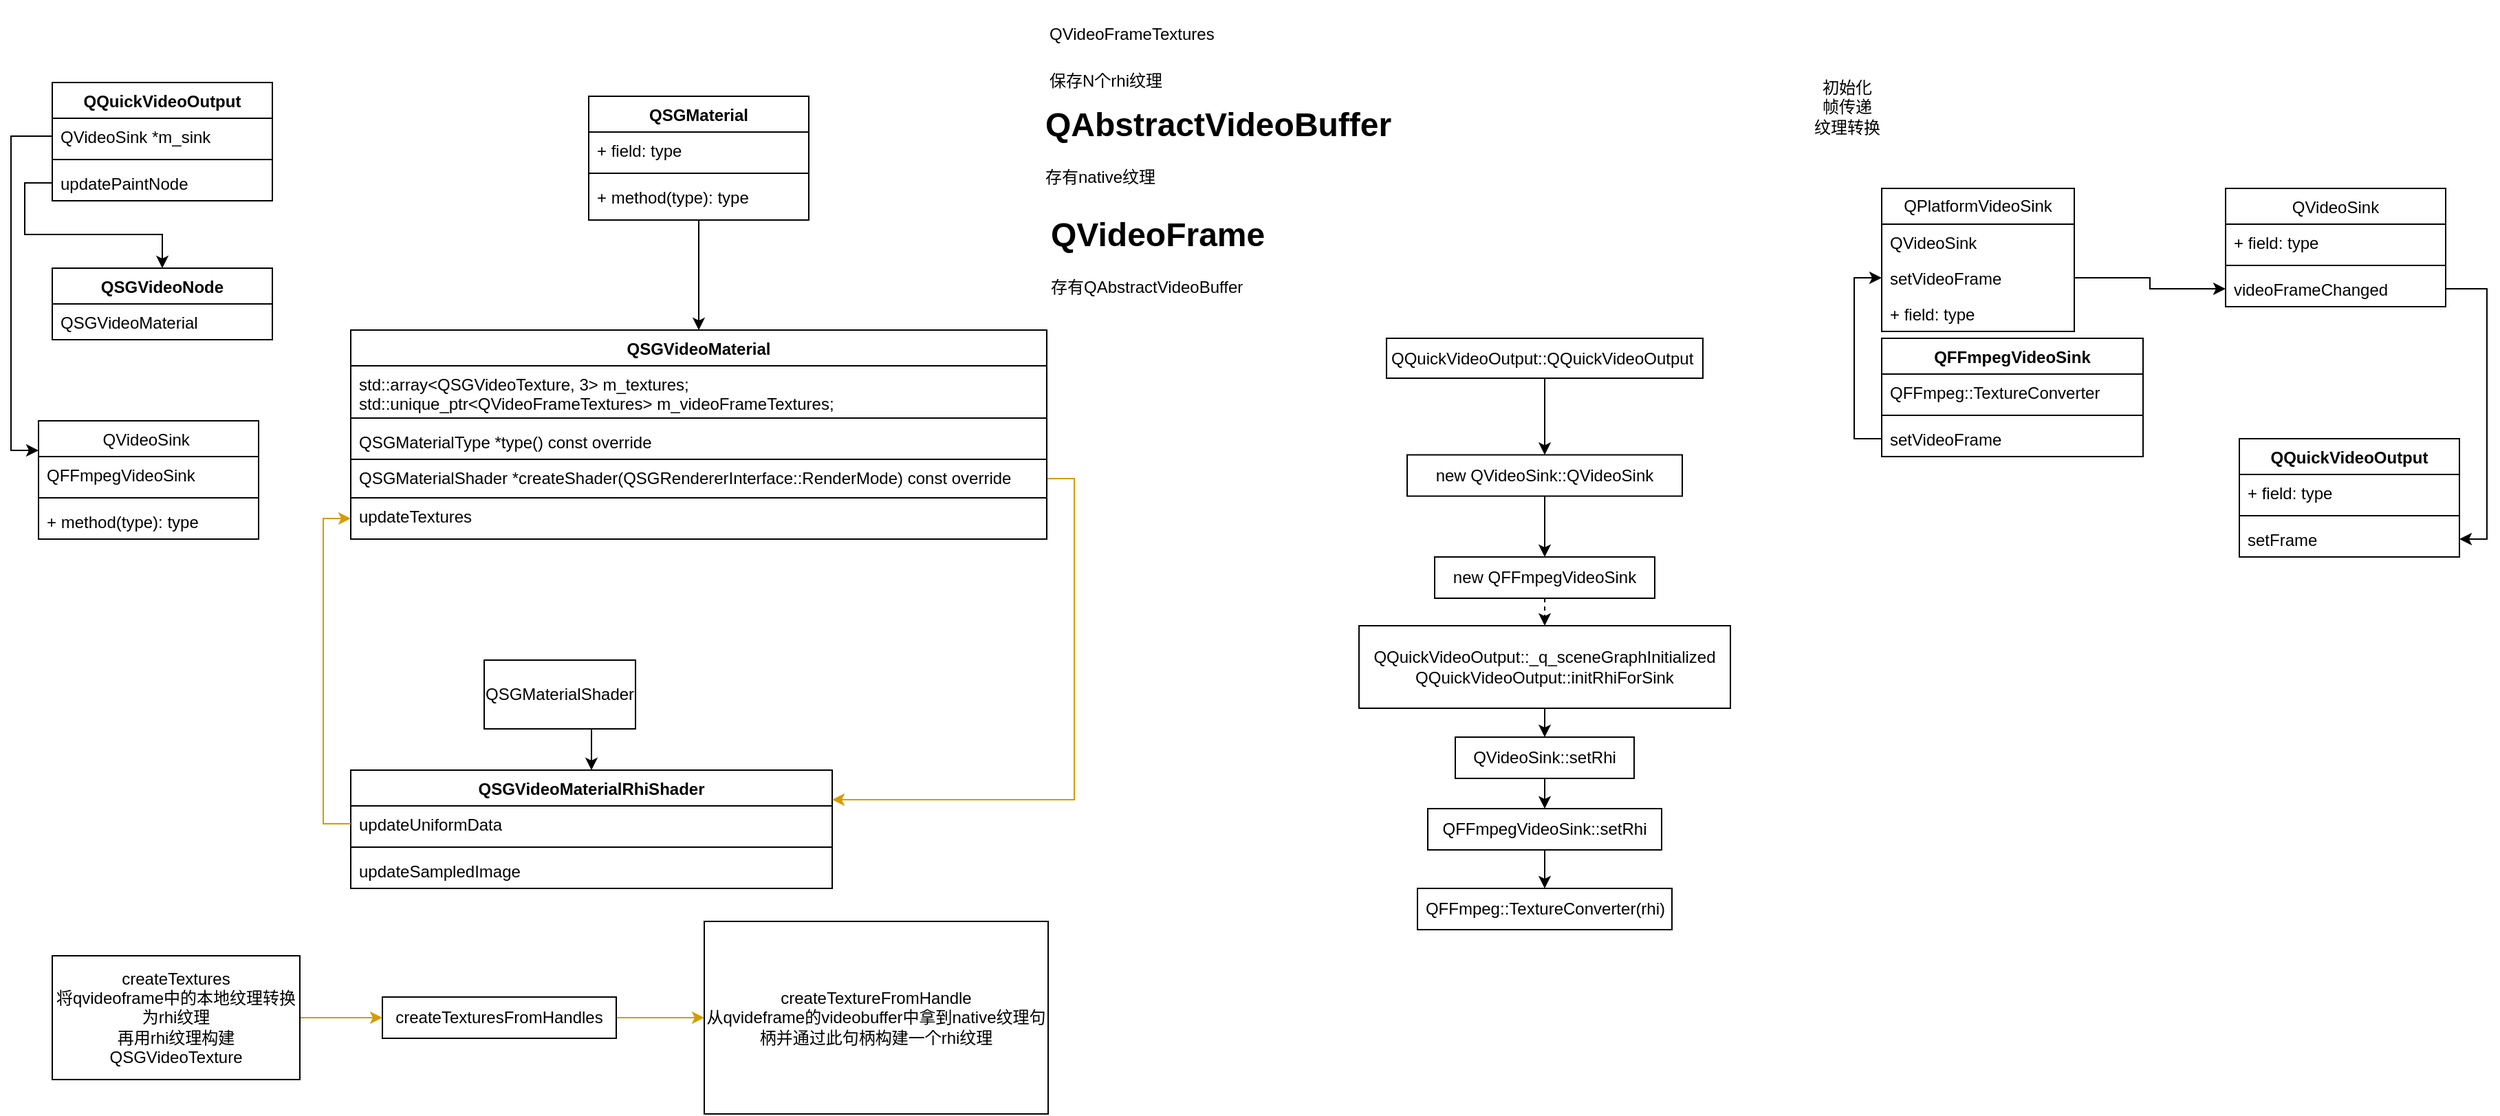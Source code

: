 <mxfile version="24.7.6">
  <diagram name="第 1 页" id="2d6CohSRX0e6HN7yO4Lr">
    <mxGraphModel dx="1159" dy="2418" grid="1" gridSize="10" guides="1" tooltips="1" connect="1" arrows="1" fold="1" page="1" pageScale="1" pageWidth="583" pageHeight="827" math="0" shadow="0">
      <root>
        <mxCell id="0" />
        <mxCell id="1" parent="0" />
        <mxCell id="Qt5C2lJePND-xmZlz8fH-1" value="QSGVideoNode" style="swimlane;fontStyle=1;align=center;verticalAlign=top;childLayout=stackLayout;horizontal=1;startSize=26;horizontalStack=0;resizeParent=1;resizeParentMax=0;resizeLast=0;collapsible=1;marginBottom=0;whiteSpace=wrap;html=1;" parent="1" vertex="1">
          <mxGeometry x="120" y="-1450" width="160" height="52" as="geometry" />
        </mxCell>
        <mxCell id="Qt5C2lJePND-xmZlz8fH-2" value="QSGVideoMaterial" style="text;strokeColor=none;fillColor=none;align=left;verticalAlign=top;spacingLeft=4;spacingRight=4;overflow=hidden;rotatable=0;points=[[0,0.5],[1,0.5]];portConstraint=eastwest;whiteSpace=wrap;html=1;" parent="Qt5C2lJePND-xmZlz8fH-1" vertex="1">
          <mxGeometry y="26" width="160" height="26" as="geometry" />
        </mxCell>
        <mxCell id="Qt5C2lJePND-xmZlz8fH-14" style="edgeStyle=orthogonalEdgeStyle;rounded=0;orthogonalLoop=1;jettySize=auto;html=1;" parent="1" source="Qt5C2lJePND-xmZlz8fH-9" target="Qt5C2lJePND-xmZlz8fH-5" edge="1">
          <mxGeometry relative="1" as="geometry" />
        </mxCell>
        <mxCell id="Qt5C2lJePND-xmZlz8fH-9" value="QSGMaterial" style="swimlane;fontStyle=1;align=center;verticalAlign=top;childLayout=stackLayout;horizontal=1;startSize=26;horizontalStack=0;resizeParent=1;resizeParentMax=0;resizeLast=0;collapsible=1;marginBottom=0;whiteSpace=wrap;html=1;" parent="1" vertex="1">
          <mxGeometry x="510" y="-1575" width="160" height="90" as="geometry" />
        </mxCell>
        <mxCell id="Qt5C2lJePND-xmZlz8fH-10" value="+ field: type" style="text;strokeColor=none;fillColor=none;align=left;verticalAlign=top;spacingLeft=4;spacingRight=4;overflow=hidden;rotatable=0;points=[[0,0.5],[1,0.5]];portConstraint=eastwest;whiteSpace=wrap;html=1;" parent="Qt5C2lJePND-xmZlz8fH-9" vertex="1">
          <mxGeometry y="26" width="160" height="26" as="geometry" />
        </mxCell>
        <mxCell id="Qt5C2lJePND-xmZlz8fH-11" value="" style="line;strokeWidth=1;fillColor=none;align=left;verticalAlign=middle;spacingTop=-1;spacingLeft=3;spacingRight=3;rotatable=0;labelPosition=right;points=[];portConstraint=eastwest;strokeColor=inherit;" parent="Qt5C2lJePND-xmZlz8fH-9" vertex="1">
          <mxGeometry y="52" width="160" height="8" as="geometry" />
        </mxCell>
        <mxCell id="Qt5C2lJePND-xmZlz8fH-12" value="+ method(type): type" style="text;strokeColor=none;fillColor=none;align=left;verticalAlign=top;spacingLeft=4;spacingRight=4;overflow=hidden;rotatable=0;points=[[0,0.5],[1,0.5]];portConstraint=eastwest;whiteSpace=wrap;html=1;" parent="Qt5C2lJePND-xmZlz8fH-9" vertex="1">
          <mxGeometry y="60" width="160" height="30" as="geometry" />
        </mxCell>
        <mxCell id="Qt5C2lJePND-xmZlz8fH-16" value="QSGVideoMaterialRhiShader" style="swimlane;fontStyle=1;align=center;verticalAlign=top;childLayout=stackLayout;horizontal=1;startSize=26;horizontalStack=0;resizeParent=1;resizeParentMax=0;resizeLast=0;collapsible=1;marginBottom=0;whiteSpace=wrap;html=1;" parent="1" vertex="1">
          <mxGeometry x="337" y="-1085" width="350" height="86" as="geometry" />
        </mxCell>
        <mxCell id="Qt5C2lJePND-xmZlz8fH-17" value="updateUniformData" style="text;strokeColor=none;fillColor=none;align=left;verticalAlign=top;spacingLeft=4;spacingRight=4;overflow=hidden;rotatable=0;points=[[0,0.5],[1,0.5]];portConstraint=eastwest;whiteSpace=wrap;html=1;" parent="Qt5C2lJePND-xmZlz8fH-16" vertex="1">
          <mxGeometry y="26" width="350" height="26" as="geometry" />
        </mxCell>
        <mxCell id="Qt5C2lJePND-xmZlz8fH-18" value="" style="line;strokeWidth=1;fillColor=none;align=left;verticalAlign=middle;spacingTop=-1;spacingLeft=3;spacingRight=3;rotatable=0;labelPosition=right;points=[];portConstraint=eastwest;strokeColor=inherit;" parent="Qt5C2lJePND-xmZlz8fH-16" vertex="1">
          <mxGeometry y="52" width="350" height="8" as="geometry" />
        </mxCell>
        <mxCell id="Qt5C2lJePND-xmZlz8fH-19" value="updateSampledImage" style="text;strokeColor=none;fillColor=none;align=left;verticalAlign=top;spacingLeft=4;spacingRight=4;overflow=hidden;rotatable=0;points=[[0,0.5],[1,0.5]];portConstraint=eastwest;whiteSpace=wrap;html=1;" parent="Qt5C2lJePND-xmZlz8fH-16" vertex="1">
          <mxGeometry y="60" width="350" height="26" as="geometry" />
        </mxCell>
        <mxCell id="Qt5C2lJePND-xmZlz8fH-21" style="edgeStyle=orthogonalEdgeStyle;rounded=0;orthogonalLoop=1;jettySize=auto;html=1;exitX=0.5;exitY=1;exitDx=0;exitDy=0;entryX=0.5;entryY=0;entryDx=0;entryDy=0;" parent="1" source="Qt5C2lJePND-xmZlz8fH-20" target="Qt5C2lJePND-xmZlz8fH-16" edge="1">
          <mxGeometry relative="1" as="geometry" />
        </mxCell>
        <mxCell id="Qt5C2lJePND-xmZlz8fH-20" value="QSGMaterialShader" style="html=1;whiteSpace=wrap;" parent="1" vertex="1">
          <mxGeometry x="434" y="-1165" width="110" height="50" as="geometry" />
        </mxCell>
        <mxCell id="Qt5C2lJePND-xmZlz8fH-25" style="edgeStyle=orthogonalEdgeStyle;rounded=0;orthogonalLoop=1;jettySize=auto;html=1;entryX=1;entryY=0.25;entryDx=0;entryDy=0;exitX=1;exitY=0.5;exitDx=0;exitDy=0;fillColor=#ffe6cc;strokeColor=#d79b00;" parent="1" source="Qt5C2lJePND-xmZlz8fH-15" target="Qt5C2lJePND-xmZlz8fH-16" edge="1">
          <mxGeometry relative="1" as="geometry" />
        </mxCell>
        <mxCell id="Qt5C2lJePND-xmZlz8fH-27" style="edgeStyle=orthogonalEdgeStyle;rounded=0;orthogonalLoop=1;jettySize=auto;html=1;exitX=0;exitY=0.5;exitDx=0;exitDy=0;entryX=0;entryY=0.5;entryDx=0;entryDy=0;fillColor=#ffe6cc;strokeColor=#d79b00;" parent="1" source="Qt5C2lJePND-xmZlz8fH-17" target="Qt5C2lJePND-xmZlz8fH-26" edge="1">
          <mxGeometry relative="1" as="geometry" />
        </mxCell>
        <mxCell id="Qt5C2lJePND-xmZlz8fH-34" value="" style="edgeStyle=orthogonalEdgeStyle;rounded=0;orthogonalLoop=1;jettySize=auto;html=1;fillColor=#ffe6cc;strokeColor=#d79b00;" parent="1" source="Qt5C2lJePND-xmZlz8fH-29" target="Qt5C2lJePND-xmZlz8fH-30" edge="1">
          <mxGeometry relative="1" as="geometry" />
        </mxCell>
        <mxCell id="Qt5C2lJePND-xmZlz8fH-29" value="createTextures&lt;div&gt;将qvideoframe中的本地纹理转换为rhi纹理&lt;/div&gt;&lt;div&gt;再用rhi纹理构建QSGVideoTexture&lt;/div&gt;" style="rounded=0;whiteSpace=wrap;html=1;" parent="1" vertex="1">
          <mxGeometry x="120" y="-950" width="180" height="90" as="geometry" />
        </mxCell>
        <mxCell id="Qt5C2lJePND-xmZlz8fH-33" value="" style="edgeStyle=orthogonalEdgeStyle;rounded=0;orthogonalLoop=1;jettySize=auto;html=1;fillColor=#ffe6cc;strokeColor=#d79b00;" parent="1" source="Qt5C2lJePND-xmZlz8fH-30" target="Qt5C2lJePND-xmZlz8fH-31" edge="1">
          <mxGeometry relative="1" as="geometry" />
        </mxCell>
        <mxCell id="Qt5C2lJePND-xmZlz8fH-30" value="createTexturesFromHandles" style="rounded=0;whiteSpace=wrap;html=1;" parent="1" vertex="1">
          <mxGeometry x="360" y="-920" width="170" height="30" as="geometry" />
        </mxCell>
        <mxCell id="Qt5C2lJePND-xmZlz8fH-31" value="createTextureFromHandle&lt;div&gt;从qvideframe的videobuffer中拿到native纹理句柄并通过此句柄构建一个rhi纹理&lt;/div&gt;" style="rounded=0;whiteSpace=wrap;html=1;" parent="1" vertex="1">
          <mxGeometry x="594" y="-975" width="250" height="140" as="geometry" />
        </mxCell>
        <mxCell id="HpQHqFJFhctL3u0hSOUU-1" value="&lt;h1 style=&quot;margin-top: 0px;&quot;&gt;&lt;span style=&quot;font-size: 12px; font-weight: 400;&quot;&gt;QVideoFrameTextures&lt;/span&gt;&lt;br&gt;&lt;/h1&gt;&lt;div&gt;&lt;span style=&quot;font-size: 12px; font-weight: 400;&quot;&gt;保存N个rhi纹理&lt;/span&gt;&lt;/div&gt;" style="text;html=1;whiteSpace=wrap;overflow=hidden;rounded=0;" vertex="1" parent="1">
          <mxGeometry x="843" y="-1645" width="180" height="120" as="geometry" />
        </mxCell>
        <mxCell id="HpQHqFJFhctL3u0hSOUU-3" value="&lt;h1 style=&quot;margin-top: 0px;&quot;&gt;QAbstractVideoBuffer&lt;br&gt;&lt;/h1&gt;&lt;p&gt;存有native纹理&lt;/p&gt;" style="text;html=1;whiteSpace=wrap;overflow=hidden;rounded=0;" vertex="1" parent="1">
          <mxGeometry x="840" y="-1575" width="270" height="80" as="geometry" />
        </mxCell>
        <mxCell id="HpQHqFJFhctL3u0hSOUU-4" value="&lt;h1 style=&quot;margin-top: 0px;&quot;&gt;QVideoFrame&lt;/h1&gt;&lt;div&gt;存有&lt;span style=&quot;background-color: initial;&quot;&gt;&lt;font style=&quot;font-size: 12px;&quot;&gt;QAbstractVideoBuffer&lt;/font&gt;&lt;/span&gt;&lt;/div&gt;&lt;div&gt;&lt;br&gt;&lt;/div&gt;" style="text;html=1;whiteSpace=wrap;overflow=hidden;rounded=0;" vertex="1" parent="1">
          <mxGeometry x="844" y="-1495" width="180" height="70" as="geometry" />
        </mxCell>
        <mxCell id="HpQHqFJFhctL3u0hSOUU-5" value="QQuickVideoOutput" style="swimlane;fontStyle=1;align=center;verticalAlign=top;childLayout=stackLayout;horizontal=1;startSize=26;horizontalStack=0;resizeParent=1;resizeParentMax=0;resizeLast=0;collapsible=1;marginBottom=0;whiteSpace=wrap;html=1;" vertex="1" parent="1">
          <mxGeometry x="120" y="-1585" width="160" height="86" as="geometry" />
        </mxCell>
        <mxCell id="HpQHqFJFhctL3u0hSOUU-6" value="QVideoSink *m_sink" style="text;strokeColor=none;fillColor=none;align=left;verticalAlign=top;spacingLeft=4;spacingRight=4;overflow=hidden;rotatable=0;points=[[0,0.5],[1,0.5]];portConstraint=eastwest;whiteSpace=wrap;html=1;" vertex="1" parent="HpQHqFJFhctL3u0hSOUU-5">
          <mxGeometry y="26" width="160" height="26" as="geometry" />
        </mxCell>
        <mxCell id="HpQHqFJFhctL3u0hSOUU-7" value="" style="line;strokeWidth=1;fillColor=none;align=left;verticalAlign=middle;spacingTop=-1;spacingLeft=3;spacingRight=3;rotatable=0;labelPosition=right;points=[];portConstraint=eastwest;strokeColor=inherit;" vertex="1" parent="HpQHqFJFhctL3u0hSOUU-5">
          <mxGeometry y="52" width="160" height="8" as="geometry" />
        </mxCell>
        <mxCell id="HpQHqFJFhctL3u0hSOUU-8" value="updatePaintNode" style="text;strokeColor=none;fillColor=none;align=left;verticalAlign=top;spacingLeft=4;spacingRight=4;overflow=hidden;rotatable=0;points=[[0,0.5],[1,0.5]];portConstraint=eastwest;whiteSpace=wrap;html=1;" vertex="1" parent="HpQHqFJFhctL3u0hSOUU-5">
          <mxGeometry y="60" width="160" height="26" as="geometry" />
        </mxCell>
        <mxCell id="HpQHqFJFhctL3u0hSOUU-9" style="edgeStyle=orthogonalEdgeStyle;rounded=0;orthogonalLoop=1;jettySize=auto;html=1;exitX=0;exitY=0.5;exitDx=0;exitDy=0;" edge="1" parent="1" source="HpQHqFJFhctL3u0hSOUU-8" target="Qt5C2lJePND-xmZlz8fH-1">
          <mxGeometry relative="1" as="geometry" />
        </mxCell>
        <mxCell id="HpQHqFJFhctL3u0hSOUU-12" style="edgeStyle=orthogonalEdgeStyle;rounded=0;orthogonalLoop=1;jettySize=auto;html=1;entryX=0;entryY=0.25;entryDx=0;entryDy=0;" edge="1" parent="1" source="HpQHqFJFhctL3u0hSOUU-6" target="HpQHqFJFhctL3u0hSOUU-14">
          <mxGeometry relative="1" as="geometry">
            <mxPoint x="145" y="-1289" as="targetPoint" />
          </mxGeometry>
        </mxCell>
        <mxCell id="HpQHqFJFhctL3u0hSOUU-13" value="" style="group" vertex="1" connectable="0" parent="1">
          <mxGeometry x="337" y="-1405" width="506" height="152" as="geometry" />
        </mxCell>
        <mxCell id="Qt5C2lJePND-xmZlz8fH-5" value="QSGVideoMaterial" style="swimlane;fontStyle=1;align=center;verticalAlign=top;childLayout=stackLayout;horizontal=1;startSize=26;horizontalStack=0;resizeParent=1;resizeParentMax=0;resizeLast=0;collapsible=1;marginBottom=0;whiteSpace=wrap;html=1;" parent="HpQHqFJFhctL3u0hSOUU-13" vertex="1">
          <mxGeometry width="506" height="94" as="geometry">
            <mxRectangle x="400" y="120" width="140" height="30" as="alternateBounds" />
          </mxGeometry>
        </mxCell>
        <mxCell id="Qt5C2lJePND-xmZlz8fH-6" value="&lt;div&gt;std::array&amp;lt;QSGVideoTexture, 3&amp;gt; m_textures;&lt;/div&gt;&lt;div&gt;std::unique_ptr&amp;lt;QVideoFrameTextures&amp;gt; m_videoFrameTextures;&lt;/div&gt;" style="text;strokeColor=none;fillColor=none;align=left;verticalAlign=top;spacingLeft=4;spacingRight=4;overflow=hidden;rotatable=0;points=[[0,0.5],[1,0.5]];portConstraint=eastwest;whiteSpace=wrap;html=1;" parent="Qt5C2lJePND-xmZlz8fH-5" vertex="1">
          <mxGeometry y="26" width="506" height="34" as="geometry" />
        </mxCell>
        <mxCell id="Qt5C2lJePND-xmZlz8fH-7" value="" style="line;strokeWidth=1;fillColor=none;align=left;verticalAlign=middle;spacingTop=-1;spacingLeft=3;spacingRight=3;rotatable=0;labelPosition=right;points=[];portConstraint=eastwest;strokeColor=inherit;" parent="Qt5C2lJePND-xmZlz8fH-5" vertex="1">
          <mxGeometry y="60" width="506" height="8" as="geometry" />
        </mxCell>
        <mxCell id="Qt5C2lJePND-xmZlz8fH-8" value="QSGMaterialType *type() const override" style="text;strokeColor=none;fillColor=none;align=left;verticalAlign=top;spacingLeft=4;spacingRight=4;overflow=hidden;rotatable=0;points=[[0,0.5],[1,0.5]];portConstraint=eastwest;whiteSpace=wrap;html=1;" parent="Qt5C2lJePND-xmZlz8fH-5" vertex="1">
          <mxGeometry y="68" width="506" height="26" as="geometry" />
        </mxCell>
        <mxCell id="Qt5C2lJePND-xmZlz8fH-15" value="QSGMaterialShader *createShader(QSGRendererInterface::RenderMode) const override" style="text;strokeColor=default;fillColor=none;align=left;verticalAlign=top;spacingLeft=4;spacingRight=4;overflow=hidden;rotatable=0;points=[[0,0.5],[1,0.5]];portConstraint=eastwest;whiteSpace=wrap;html=1;" parent="HpQHqFJFhctL3u0hSOUU-13" vertex="1">
          <mxGeometry y="94" width="506" height="28" as="geometry" />
        </mxCell>
        <mxCell id="Qt5C2lJePND-xmZlz8fH-26" value="updateTextures" style="text;strokeColor=default;fillColor=none;align=left;verticalAlign=top;spacingLeft=4;spacingRight=4;overflow=hidden;rotatable=0;points=[[0,0.5],[1,0.5]];portConstraint=eastwest;whiteSpace=wrap;html=1;" parent="HpQHqFJFhctL3u0hSOUU-13" vertex="1">
          <mxGeometry y="122" width="506" height="30" as="geometry" />
        </mxCell>
        <mxCell id="HpQHqFJFhctL3u0hSOUU-14" value="&lt;span style=&quot;font-weight: 400; text-align: left;&quot;&gt;QVideoSink&amp;nbsp;&lt;/span&gt;" style="swimlane;fontStyle=1;align=center;verticalAlign=top;childLayout=stackLayout;horizontal=1;startSize=26;horizontalStack=0;resizeParent=1;resizeParentMax=0;resizeLast=0;collapsible=1;marginBottom=0;whiteSpace=wrap;html=1;" vertex="1" parent="1">
          <mxGeometry x="110" y="-1339" width="160" height="86" as="geometry" />
        </mxCell>
        <mxCell id="HpQHqFJFhctL3u0hSOUU-15" value="&lt;span style=&quot;text-align: center;&quot;&gt;QFFmpegVideoSink&lt;/span&gt;" style="text;strokeColor=none;fillColor=none;align=left;verticalAlign=top;spacingLeft=4;spacingRight=4;overflow=hidden;rotatable=0;points=[[0,0.5],[1,0.5]];portConstraint=eastwest;whiteSpace=wrap;html=1;" vertex="1" parent="HpQHqFJFhctL3u0hSOUU-14">
          <mxGeometry y="26" width="160" height="26" as="geometry" />
        </mxCell>
        <mxCell id="HpQHqFJFhctL3u0hSOUU-16" value="" style="line;strokeWidth=1;fillColor=none;align=left;verticalAlign=middle;spacingTop=-1;spacingLeft=3;spacingRight=3;rotatable=0;labelPosition=right;points=[];portConstraint=eastwest;strokeColor=inherit;" vertex="1" parent="HpQHqFJFhctL3u0hSOUU-14">
          <mxGeometry y="52" width="160" height="8" as="geometry" />
        </mxCell>
        <mxCell id="HpQHqFJFhctL3u0hSOUU-17" value="+ method(type): type" style="text;strokeColor=none;fillColor=none;align=left;verticalAlign=top;spacingLeft=4;spacingRight=4;overflow=hidden;rotatable=0;points=[[0,0.5],[1,0.5]];portConstraint=eastwest;whiteSpace=wrap;html=1;" vertex="1" parent="HpQHqFJFhctL3u0hSOUU-14">
          <mxGeometry y="60" width="160" height="26" as="geometry" />
        </mxCell>
        <mxCell id="HpQHqFJFhctL3u0hSOUU-21" style="edgeStyle=orthogonalEdgeStyle;rounded=0;orthogonalLoop=1;jettySize=auto;html=1;exitX=0.5;exitY=1;exitDx=0;exitDy=0;entryX=0.5;entryY=0;entryDx=0;entryDy=0;" edge="1" parent="1" source="HpQHqFJFhctL3u0hSOUU-18" target="HpQHqFJFhctL3u0hSOUU-19">
          <mxGeometry relative="1" as="geometry" />
        </mxCell>
        <mxCell id="HpQHqFJFhctL3u0hSOUU-18" value="&lt;div&gt;QQuickVideoOutput::QQuickVideoOutput&amp;nbsp;&lt;/div&gt;" style="rounded=0;whiteSpace=wrap;html=1;" vertex="1" parent="1">
          <mxGeometry x="1090" y="-1399" width="230" height="29" as="geometry" />
        </mxCell>
        <mxCell id="HpQHqFJFhctL3u0hSOUU-22" style="edgeStyle=orthogonalEdgeStyle;rounded=0;orthogonalLoop=1;jettySize=auto;html=1;exitX=0.5;exitY=1;exitDx=0;exitDy=0;" edge="1" parent="1" source="HpQHqFJFhctL3u0hSOUU-19" target="HpQHqFJFhctL3u0hSOUU-20">
          <mxGeometry relative="1" as="geometry" />
        </mxCell>
        <mxCell id="HpQHqFJFhctL3u0hSOUU-19" value="&lt;div&gt;new QVideoSink::QVideoSink&lt;/div&gt;" style="rounded=0;whiteSpace=wrap;html=1;" vertex="1" parent="1">
          <mxGeometry x="1105" y="-1314.25" width="200" height="30" as="geometry" />
        </mxCell>
        <mxCell id="HpQHqFJFhctL3u0hSOUU-27" style="edgeStyle=orthogonalEdgeStyle;rounded=0;orthogonalLoop=1;jettySize=auto;html=1;exitX=0.5;exitY=1;exitDx=0;exitDy=0;entryX=0.5;entryY=0;entryDx=0;entryDy=0;dashed=1;" edge="1" parent="1" source="HpQHqFJFhctL3u0hSOUU-20" target="HpQHqFJFhctL3u0hSOUU-26">
          <mxGeometry relative="1" as="geometry" />
        </mxCell>
        <mxCell id="HpQHqFJFhctL3u0hSOUU-20" value="new QFFmpegVideoSink" style="rounded=0;whiteSpace=wrap;html=1;" vertex="1" parent="1">
          <mxGeometry x="1125" y="-1240" width="160" height="30" as="geometry" />
        </mxCell>
        <mxCell id="HpQHqFJFhctL3u0hSOUU-29" style="edgeStyle=orthogonalEdgeStyle;rounded=0;orthogonalLoop=1;jettySize=auto;html=1;exitX=0.5;exitY=1;exitDx=0;exitDy=0;entryX=0.5;entryY=0;entryDx=0;entryDy=0;" edge="1" parent="1" source="HpQHqFJFhctL3u0hSOUU-24" target="HpQHqFJFhctL3u0hSOUU-25">
          <mxGeometry relative="1" as="geometry" />
        </mxCell>
        <mxCell id="HpQHqFJFhctL3u0hSOUU-24" value="QVideoSink::setRhi" style="rounded=0;whiteSpace=wrap;html=1;" vertex="1" parent="1">
          <mxGeometry x="1140" y="-1109" width="130" height="30" as="geometry" />
        </mxCell>
        <mxCell id="HpQHqFJFhctL3u0hSOUU-31" style="edgeStyle=orthogonalEdgeStyle;rounded=0;orthogonalLoop=1;jettySize=auto;html=1;exitX=0.5;exitY=1;exitDx=0;exitDy=0;entryX=0.5;entryY=0;entryDx=0;entryDy=0;" edge="1" parent="1" source="HpQHqFJFhctL3u0hSOUU-25" target="HpQHqFJFhctL3u0hSOUU-30">
          <mxGeometry relative="1" as="geometry" />
        </mxCell>
        <mxCell id="HpQHqFJFhctL3u0hSOUU-25" value="QFFmpegVideoSink::setRhi" style="rounded=0;whiteSpace=wrap;html=1;" vertex="1" parent="1">
          <mxGeometry x="1120" y="-1057" width="170" height="30" as="geometry" />
        </mxCell>
        <mxCell id="HpQHqFJFhctL3u0hSOUU-28" style="edgeStyle=orthogonalEdgeStyle;rounded=0;orthogonalLoop=1;jettySize=auto;html=1;exitX=0.5;exitY=1;exitDx=0;exitDy=0;entryX=0.5;entryY=0;entryDx=0;entryDy=0;" edge="1" parent="1" source="HpQHqFJFhctL3u0hSOUU-26" target="HpQHqFJFhctL3u0hSOUU-24">
          <mxGeometry relative="1" as="geometry" />
        </mxCell>
        <mxCell id="HpQHqFJFhctL3u0hSOUU-26" value="QQuickVideoOutput::_q_sceneGraphInitialized&lt;div&gt;QQuickVideoOutput::initRhiForSink&lt;br&gt;&lt;/div&gt;" style="rounded=0;whiteSpace=wrap;html=1;" vertex="1" parent="1">
          <mxGeometry x="1070" y="-1190" width="270" height="60" as="geometry" />
        </mxCell>
        <mxCell id="HpQHqFJFhctL3u0hSOUU-30" value="QFFmpeg::TextureConverter(rhi)" style="rounded=0;whiteSpace=wrap;html=1;" vertex="1" parent="1">
          <mxGeometry x="1112.5" y="-999" width="185" height="30" as="geometry" />
        </mxCell>
        <mxCell id="HpQHqFJFhctL3u0hSOUU-41" value="初始化&lt;div&gt;帧传递&lt;/div&gt;&lt;div&gt;纹理转换&lt;/div&gt;" style="text;html=1;align=center;verticalAlign=middle;whiteSpace=wrap;rounded=0;" vertex="1" parent="1">
          <mxGeometry x="1340" y="-1605" width="170" height="75" as="geometry" />
        </mxCell>
        <mxCell id="HpQHqFJFhctL3u0hSOUU-42" value="QQuickVideoOutput" style="swimlane;fontStyle=1;align=center;verticalAlign=top;childLayout=stackLayout;horizontal=1;startSize=26;horizontalStack=0;resizeParent=1;resizeParentMax=0;resizeLast=0;collapsible=1;marginBottom=0;whiteSpace=wrap;html=1;" vertex="1" parent="1">
          <mxGeometry x="1710" y="-1326" width="160" height="86" as="geometry" />
        </mxCell>
        <mxCell id="HpQHqFJFhctL3u0hSOUU-43" value="+ field: type" style="text;strokeColor=none;fillColor=none;align=left;verticalAlign=top;spacingLeft=4;spacingRight=4;overflow=hidden;rotatable=0;points=[[0,0.5],[1,0.5]];portConstraint=eastwest;whiteSpace=wrap;html=1;" vertex="1" parent="HpQHqFJFhctL3u0hSOUU-42">
          <mxGeometry y="26" width="160" height="26" as="geometry" />
        </mxCell>
        <mxCell id="HpQHqFJFhctL3u0hSOUU-44" value="" style="line;strokeWidth=1;fillColor=none;align=left;verticalAlign=middle;spacingTop=-1;spacingLeft=3;spacingRight=3;rotatable=0;labelPosition=right;points=[];portConstraint=eastwest;strokeColor=inherit;" vertex="1" parent="HpQHqFJFhctL3u0hSOUU-42">
          <mxGeometry y="52" width="160" height="8" as="geometry" />
        </mxCell>
        <mxCell id="HpQHqFJFhctL3u0hSOUU-45" value="setFrame" style="text;strokeColor=none;fillColor=none;align=left;verticalAlign=top;spacingLeft=4;spacingRight=4;overflow=hidden;rotatable=0;points=[[0,0.5],[1,0.5]];portConstraint=eastwest;whiteSpace=wrap;html=1;" vertex="1" parent="HpQHqFJFhctL3u0hSOUU-42">
          <mxGeometry y="60" width="160" height="26" as="geometry" />
        </mxCell>
        <mxCell id="HpQHqFJFhctL3u0hSOUU-46" value="QFFmpegVideoSink" style="swimlane;fontStyle=1;align=center;verticalAlign=top;childLayout=stackLayout;horizontal=1;startSize=26;horizontalStack=0;resizeParent=1;resizeParentMax=0;resizeLast=0;collapsible=1;marginBottom=0;whiteSpace=wrap;html=1;" vertex="1" parent="1">
          <mxGeometry x="1450" y="-1399" width="190" height="86" as="geometry" />
        </mxCell>
        <mxCell id="HpQHqFJFhctL3u0hSOUU-47" value="QFFmpeg::TextureConverter" style="text;strokeColor=none;fillColor=none;align=left;verticalAlign=top;spacingLeft=4;spacingRight=4;overflow=hidden;rotatable=0;points=[[0,0.5],[1,0.5]];portConstraint=eastwest;whiteSpace=wrap;html=1;" vertex="1" parent="HpQHqFJFhctL3u0hSOUU-46">
          <mxGeometry y="26" width="190" height="26" as="geometry" />
        </mxCell>
        <mxCell id="HpQHqFJFhctL3u0hSOUU-48" value="" style="line;strokeWidth=1;fillColor=none;align=left;verticalAlign=middle;spacingTop=-1;spacingLeft=3;spacingRight=3;rotatable=0;labelPosition=right;points=[];portConstraint=eastwest;strokeColor=inherit;" vertex="1" parent="HpQHqFJFhctL3u0hSOUU-46">
          <mxGeometry y="52" width="190" height="8" as="geometry" />
        </mxCell>
        <mxCell id="HpQHqFJFhctL3u0hSOUU-49" value="setVideoFrame" style="text;strokeColor=none;fillColor=none;align=left;verticalAlign=top;spacingLeft=4;spacingRight=4;overflow=hidden;rotatable=0;points=[[0,0.5],[1,0.5]];portConstraint=eastwest;whiteSpace=wrap;html=1;" vertex="1" parent="HpQHqFJFhctL3u0hSOUU-46">
          <mxGeometry y="60" width="190" height="26" as="geometry" />
        </mxCell>
        <mxCell id="HpQHqFJFhctL3u0hSOUU-51" value="QPlatformVideoSink" style="swimlane;fontStyle=0;childLayout=stackLayout;horizontal=1;startSize=26;fillColor=none;horizontalStack=0;resizeParent=1;resizeParentMax=0;resizeLast=0;collapsible=1;marginBottom=0;whiteSpace=wrap;html=1;" vertex="1" parent="1">
          <mxGeometry x="1450" y="-1508" width="140" height="104" as="geometry">
            <mxRectangle x="1450" y="-1508" width="150" height="30" as="alternateBounds" />
          </mxGeometry>
        </mxCell>
        <mxCell id="HpQHqFJFhctL3u0hSOUU-53" value="&lt;span style=&quot;text-align: center;&quot;&gt;QVideoSink&lt;/span&gt;" style="text;strokeColor=none;fillColor=none;align=left;verticalAlign=top;spacingLeft=4;spacingRight=4;overflow=hidden;rotatable=0;points=[[0,0.5],[1,0.5]];portConstraint=eastwest;whiteSpace=wrap;html=1;" vertex="1" parent="HpQHqFJFhctL3u0hSOUU-51">
          <mxGeometry y="26" width="140" height="26" as="geometry" />
        </mxCell>
        <mxCell id="HpQHqFJFhctL3u0hSOUU-52" value="setVideoFrame" style="text;strokeColor=none;fillColor=none;align=left;verticalAlign=top;spacingLeft=4;spacingRight=4;overflow=hidden;rotatable=0;points=[[0,0.5],[1,0.5]];portConstraint=eastwest;whiteSpace=wrap;html=1;" vertex="1" parent="HpQHqFJFhctL3u0hSOUU-51">
          <mxGeometry y="52" width="140" height="26" as="geometry" />
        </mxCell>
        <mxCell id="HpQHqFJFhctL3u0hSOUU-54" value="+ field: type" style="text;strokeColor=none;fillColor=none;align=left;verticalAlign=top;spacingLeft=4;spacingRight=4;overflow=hidden;rotatable=0;points=[[0,0.5],[1,0.5]];portConstraint=eastwest;whiteSpace=wrap;html=1;" vertex="1" parent="HpQHqFJFhctL3u0hSOUU-51">
          <mxGeometry y="78" width="140" height="26" as="geometry" />
        </mxCell>
        <mxCell id="HpQHqFJFhctL3u0hSOUU-55" style="edgeStyle=orthogonalEdgeStyle;rounded=0;orthogonalLoop=1;jettySize=auto;html=1;exitX=0;exitY=0.5;exitDx=0;exitDy=0;entryX=0;entryY=0.5;entryDx=0;entryDy=0;" edge="1" parent="1" source="HpQHqFJFhctL3u0hSOUU-49" target="HpQHqFJFhctL3u0hSOUU-52">
          <mxGeometry relative="1" as="geometry" />
        </mxCell>
        <mxCell id="HpQHqFJFhctL3u0hSOUU-56" value="&lt;span style=&quot;font-weight: 400;&quot;&gt;QVideoSink&lt;/span&gt;" style="swimlane;fontStyle=1;align=center;verticalAlign=top;childLayout=stackLayout;horizontal=1;startSize=26;horizontalStack=0;resizeParent=1;resizeParentMax=0;resizeLast=0;collapsible=1;marginBottom=0;whiteSpace=wrap;html=1;" vertex="1" parent="1">
          <mxGeometry x="1700" y="-1508" width="160" height="86" as="geometry" />
        </mxCell>
        <mxCell id="HpQHqFJFhctL3u0hSOUU-57" value="+ field: type" style="text;strokeColor=none;fillColor=none;align=left;verticalAlign=top;spacingLeft=4;spacingRight=4;overflow=hidden;rotatable=0;points=[[0,0.5],[1,0.5]];portConstraint=eastwest;whiteSpace=wrap;html=1;" vertex="1" parent="HpQHqFJFhctL3u0hSOUU-56">
          <mxGeometry y="26" width="160" height="26" as="geometry" />
        </mxCell>
        <mxCell id="HpQHqFJFhctL3u0hSOUU-58" value="" style="line;strokeWidth=1;fillColor=none;align=left;verticalAlign=middle;spacingTop=-1;spacingLeft=3;spacingRight=3;rotatable=0;labelPosition=right;points=[];portConstraint=eastwest;strokeColor=inherit;" vertex="1" parent="HpQHqFJFhctL3u0hSOUU-56">
          <mxGeometry y="52" width="160" height="8" as="geometry" />
        </mxCell>
        <mxCell id="HpQHqFJFhctL3u0hSOUU-59" value="videoFrameChanged" style="text;strokeColor=none;fillColor=none;align=left;verticalAlign=top;spacingLeft=4;spacingRight=4;overflow=hidden;rotatable=0;points=[[0,0.5],[1,0.5]];portConstraint=eastwest;whiteSpace=wrap;html=1;" vertex="1" parent="HpQHqFJFhctL3u0hSOUU-56">
          <mxGeometry y="60" width="160" height="26" as="geometry" />
        </mxCell>
        <mxCell id="HpQHqFJFhctL3u0hSOUU-60" style="edgeStyle=orthogonalEdgeStyle;rounded=0;orthogonalLoop=1;jettySize=auto;html=1;exitX=1;exitY=0.5;exitDx=0;exitDy=0;entryX=0;entryY=0.5;entryDx=0;entryDy=0;" edge="1" parent="1" source="HpQHqFJFhctL3u0hSOUU-52" target="HpQHqFJFhctL3u0hSOUU-59">
          <mxGeometry relative="1" as="geometry" />
        </mxCell>
        <mxCell id="HpQHqFJFhctL3u0hSOUU-61" style="edgeStyle=orthogonalEdgeStyle;rounded=0;orthogonalLoop=1;jettySize=auto;html=1;exitX=1;exitY=0.5;exitDx=0;exitDy=0;entryX=1;entryY=0.5;entryDx=0;entryDy=0;" edge="1" parent="1" source="HpQHqFJFhctL3u0hSOUU-59" target="HpQHqFJFhctL3u0hSOUU-45">
          <mxGeometry relative="1" as="geometry" />
        </mxCell>
      </root>
    </mxGraphModel>
  </diagram>
</mxfile>
